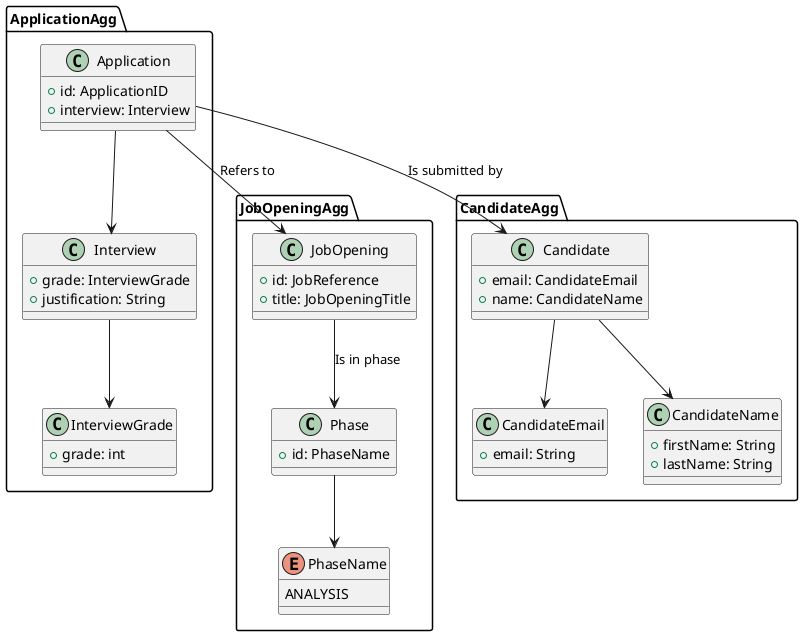 @startuml DomainModel
package JobOpeningAgg {

    class JobOpening {
        +id: JobReference
        +title: JobOpeningTitle
    }

    class Phase {
        +id: PhaseName
    }

    enum PhaseName {
        ANALYSIS
    }

    JobOpening --> Phase : "Is in phase"
    Phase --> PhaseName
}

package ApplicationAgg {
    class Application {
        +id: ApplicationID
        +interview: Interview
    }

    class Interview {
        +grade: InterviewGrade
        +justification: String
    }


    class InterviewGrade {
        +grade: int
    }

    Application --> Interview
    Application --> JobOpening : Refers to
    Interview --> InterviewGrade
}

package CandidateAgg {
    class Candidate {
        +email: CandidateEmail
        +name: CandidateName
    }

    class CandidateEmail {
        +email: String
    }

    class CandidateName {
        +firstName: String
        +lastName: String
    }

    Application --> Candidate : Is submitted by
    Candidate --> CandidateEmail
    Candidate --> CandidateName
}


@enduml
